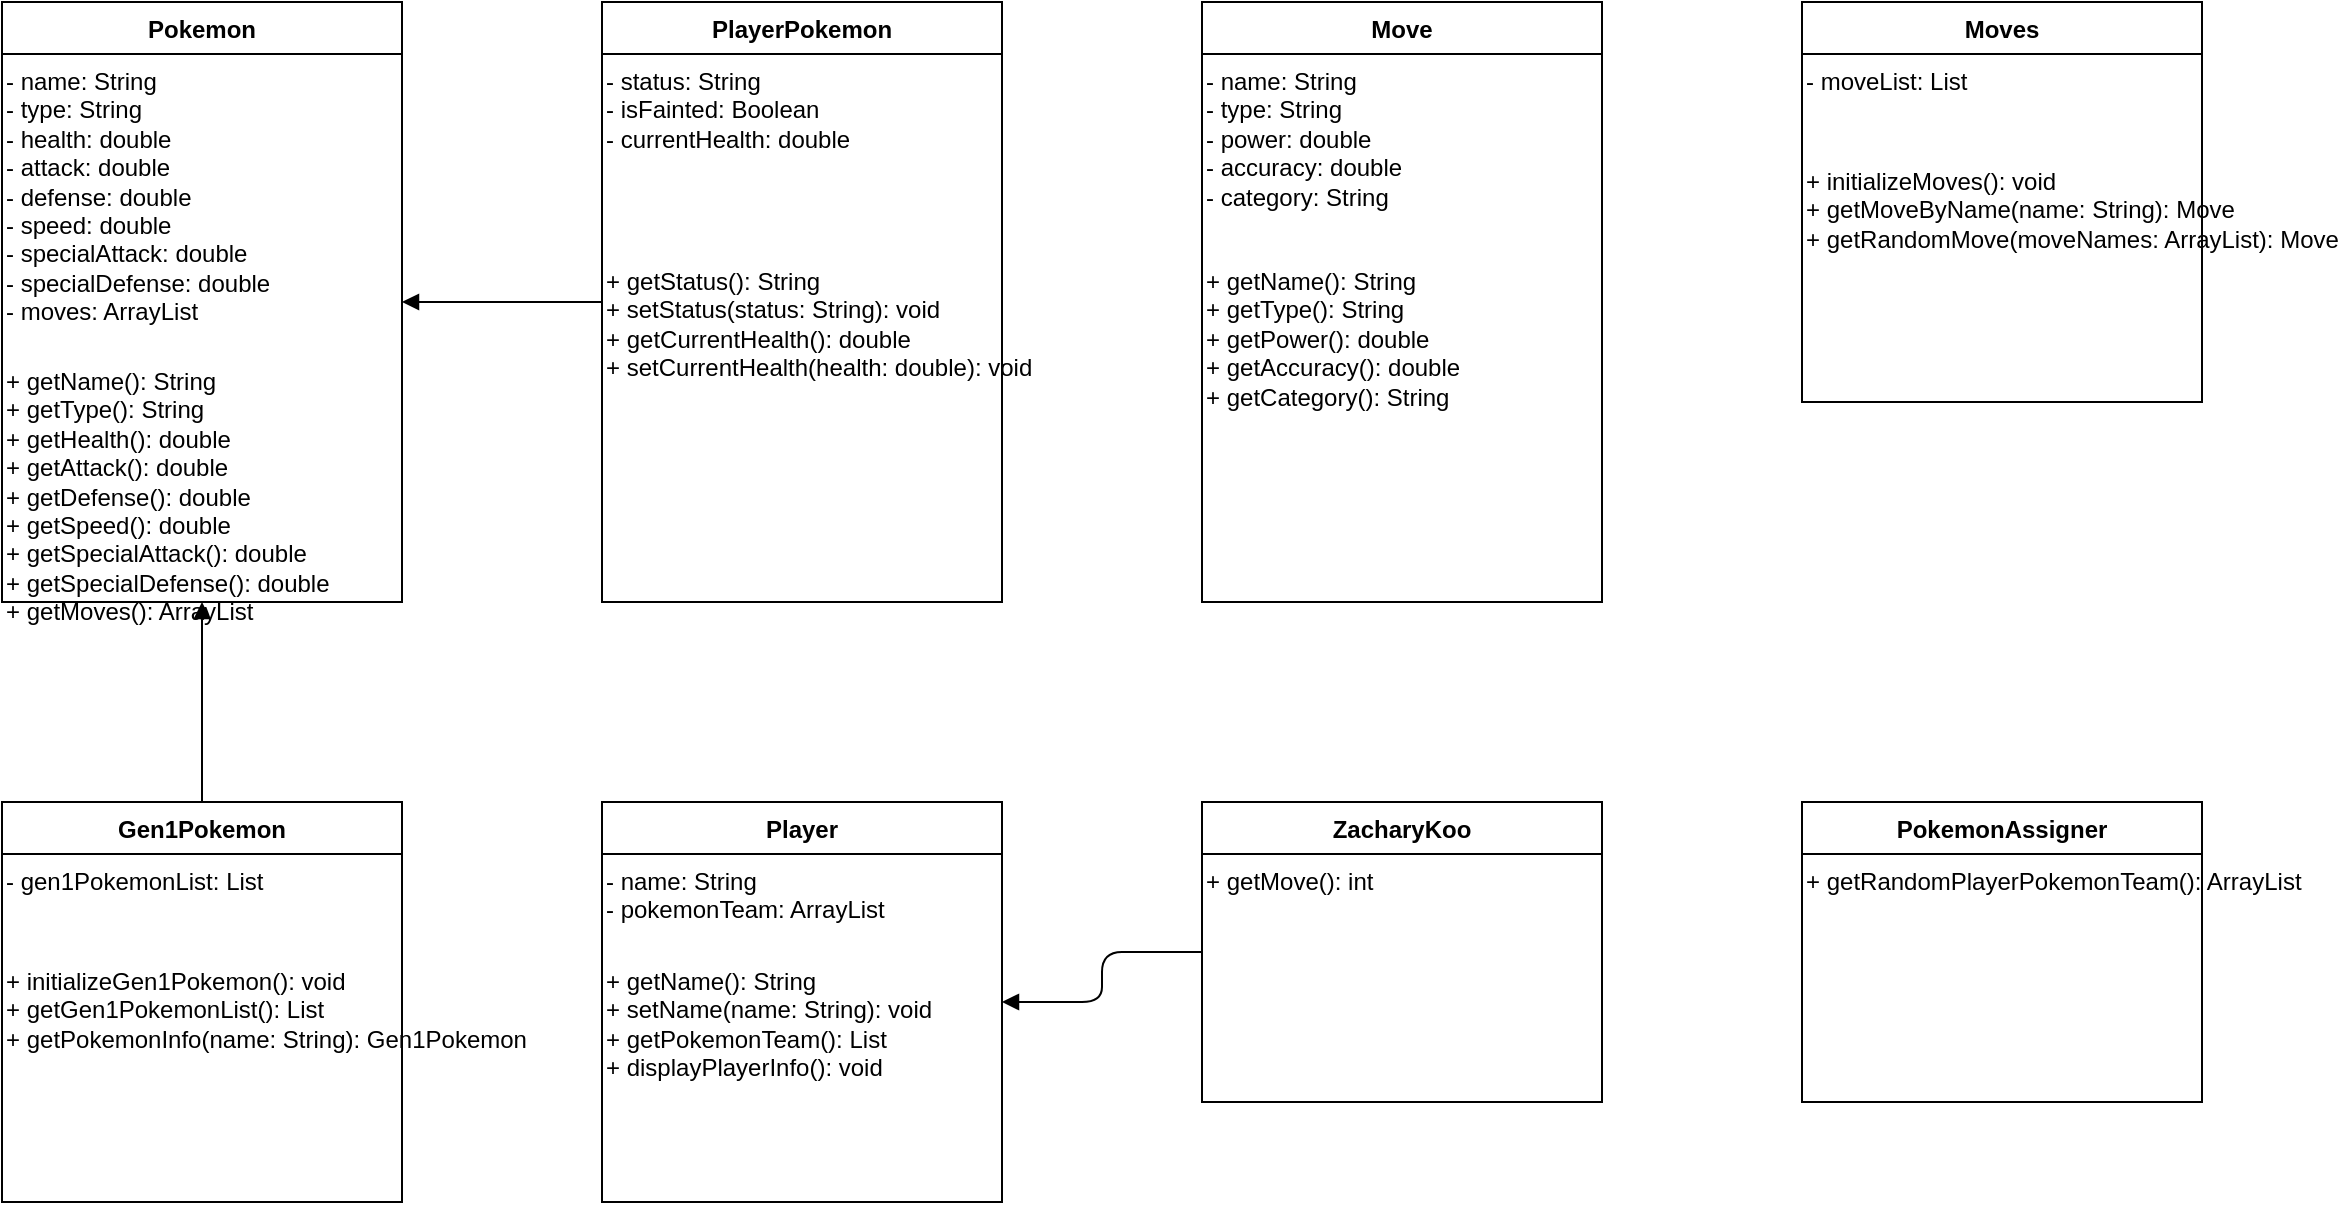 <mxfile version="26.2.13">
  <diagram id="UMLDiagram" name="Pokemon UML">
    <mxGraphModel dx="1428" dy="777" grid="1" gridSize="10" guides="1" tooltips="1" connect="1" arrows="1" fold="1" page="1" pageScale="1" pageWidth="827" pageHeight="1169" math="0" shadow="0">
      <root>
        <mxCell id="0" />
        <mxCell id="1" parent="0" />
        
        <!-- Pokemon Class -->
        <mxCell id="Pokemon" value="Pokemon" style="swimlane;fontStyle=1;align=center;verticalAlign=top;childLayout=stackLayout;horizontal=1;startSize=26;" vertex="1" parent="1">
          <mxGeometry x="100" y="100" width="200" height="300" as="geometry" />
        </mxCell>
        <mxCell id="PokemonAttributes" value="- name: String&#xa;- type: String&#xa;- health: double&#xa;- attack: double&#xa;- defense: double&#xa;- speed: double&#xa;- specialAttack: double&#xa;- specialDefense: double&#xa;- moves: ArrayList&lt;String&gt;" style="text;html=1;" vertex="1" parent="Pokemon">
          <mxGeometry y="26" width="200" height="150" as="geometry" />
        </mxCell>
        <mxCell id="PokemonMethods" value="+ getName(): String&#xa;+ getType(): String&#xa;+ getHealth(): double&#xa;+ getAttack(): double&#xa;+ getDefense(): double&#xa;+ getSpeed(): double&#xa;+ getSpecialAttack(): double&#xa;+ getSpecialDefense(): double&#xa;+ getMoves(): ArrayList&lt;String&gt;" style="text;html=1;" vertex="1" parent="Pokemon">
          <mxGeometry y="176" width="200" height="124" as="geometry" />
        </mxCell>
        
        <!-- PlayerPokemon Class -->
        <mxCell id="PlayerPokemon" value="PlayerPokemon" style="swimlane;fontStyle=1;align=center;verticalAlign=top;childLayout=stackLayout;horizontal=1;startSize=26;" vertex="1" parent="1">
          <mxGeometry x="400" y="100" width="200" height="300" as="geometry" />
        </mxCell>
        <mxCell id="PlayerPokemonAttributes" value="- status: String&#xa;- isFainted: Boolean&#xa;- currentHealth: double" style="text;html=1;" vertex="1" parent="PlayerPokemon">
          <mxGeometry y="26" width="200" height="100" as="geometry" />
        </mxCell>
        <mxCell id="PlayerPokemonMethods" value="+ getStatus(): String&#xa;+ setStatus(status: String): void&#xa;+ getCurrentHealth(): double&#xa;+ setCurrentHealth(health: double): void" style="text;html=1;" vertex="1" parent="PlayerPokemon">
          <mxGeometry y="126" width="200" height="150" as="geometry" />
        </mxCell>
        <mxCell id="Inheritance1" style="edgeStyle=orthogonalEdgeStyle;endArrow=block;html=1;" edge="1" parent="1" source="PlayerPokemon" target="Pokemon">
          <mxGeometry relative="1" as="geometry" />
        </mxCell>
        
        <!-- Move Class -->
        <mxCell id="Move" value="Move" style="swimlane;fontStyle=1;align=center;verticalAlign=top;childLayout=stackLayout;horizontal=1;startSize=26;" vertex="1" parent="1">
          <mxGeometry x="700" y="100" width="200" height="300" as="geometry" />
        </mxCell>
        <mxCell id="MoveAttributes" value="- name: String&#xa;- type: String&#xa;- power: double&#xa;- accuracy: double&#xa;- category: String" style="text;html=1;" vertex="1" parent="Move">
          <mxGeometry y="26" width="200" height="100" as="geometry" />
        </mxCell>
        <mxCell id="MoveMethods" value="+ getName(): String&#xa;+ getType(): String&#xa;+ getPower(): double&#xa;+ getAccuracy(): double&#xa;+ getCategory(): String" style="text;html=1;" vertex="1" parent="Move">
          <mxGeometry y="126" width="200" height="150" as="geometry" />
        </mxCell>
        
        <!-- Moves Class -->
        <mxCell id="Moves" value="Moves" style="swimlane;fontStyle=1;align=center;verticalAlign=top;childLayout=stackLayout;horizontal=1;startSize=26;" vertex="1" parent="1">
          <mxGeometry x="1000" y="100" width="200" height="200" as="geometry" />
        </mxCell>
        <mxCell id="MovesAttributes" value="- moveList: List&lt;Move&gt;" style="text;html=1;" vertex="1" parent="Moves">
          <mxGeometry y="26" width="200" height="50" as="geometry" />
        </mxCell>
        <mxCell id="MovesMethods" value="+ initializeMoves(): void&#xa;+ getMoveByName(name: String): Move&#xa;+ getRandomMove(moveNames: ArrayList&lt;String&gt;): Move" style="text;html=1;" vertex="1" parent="Moves">
          <mxGeometry y="76" width="200" height="100" as="geometry" />
        </mxCell>
        
        <!-- Gen1Pokemon Class -->
        <mxCell id="Gen1Pokemon" value="Gen1Pokemon" style="swimlane;fontStyle=1;align=center;verticalAlign=top;childLayout=stackLayout;horizontal=1;startSize=26;" vertex="1" parent="1">
          <mxGeometry x="100" y="500" width="200" height="200" as="geometry" />
        </mxCell>
        <mxCell id="Gen1PokemonAttributes" value="- gen1PokemonList: List&lt;Gen1Pokemon&gt;" style="text;html=1;" vertex="1" parent="Gen1Pokemon">
          <mxGeometry y="26" width="200" height="50" as="geometry" />
        </mxCell>
        <mxCell id="Gen1PokemonMethods" value="+ initializeGen1Pokemon(): void&#xa;+ getGen1PokemonList(): List&lt;Gen1Pokemon&gt;&#xa;+ getPokemonInfo(name: String): Gen1Pokemon" style="text;html=1;" vertex="1" parent="Gen1Pokemon">
          <mxGeometry y="76" width="200" height="100" as="geometry" />
        </mxCell>
        <mxCell id="Inheritance2" style="edgeStyle=orthogonalEdgeStyle;endArrow=block;html=1;" edge="1" parent="1" source="Gen1Pokemon" target="Pokemon">
          <mxGeometry relative="1" as="geometry" />
        </mxCell>
        
        <!-- Player Class -->
        <mxCell id="Player" value="Player" style="swimlane;fontStyle=1;align=center;verticalAlign=top;childLayout=stackLayout;horizontal=1;startSize=26;" vertex="1" parent="1">
          <mxGeometry x="400" y="500" width="200" height="200" as="geometry" />
        </mxCell>
        <mxCell id="PlayerAttributes" value="- name: String&#xa;- pokemonTeam: ArrayList&lt;PlayerPokemon&gt;" style="text;html=1;" vertex="1" parent="Player">
          <mxGeometry y="26" width="200" height="50" as="geometry" />
        </mxCell>
        <mxCell id="PlayerMethods" value="+ getName(): String&#xa;+ setName(name: String): void&#xa;+ getPokemonTeam(): List&lt;PlayerPokemon&gt;&#xa;+ displayPlayerInfo(): void" style="text;html=1;" vertex="1" parent="Player">
          <mxGeometry y="76" width="200" height="100" as="geometry" />
        </mxCell>
        
        <!-- ZacharyKoo Class -->
        <mxCell id="ZacharyKoo" value="ZacharyKoo" style="swimlane;fontStyle=1;align=center;verticalAlign=top;childLayout=stackLayout;horizontal=1;startSize=26;" vertex="1" parent="1">
          <mxGeometry x="700" y="500" width="200" height="150" as="geometry" />
        </mxCell>
        <mxCell id="ZacharyKooMethods" value="+ getMove(): int" style="text;html=1;" vertex="1" parent="ZacharyKoo">
          <mxGeometry y="26" width="200" height="50" as="geometry" />
        </mxCell>
        <mxCell id="Inheritance3" style="edgeStyle=orthogonalEdgeStyle;endArrow=block;html=1;" edge="1" parent="1" source="ZacharyKoo" target="Player">
          <mxGeometry relative="1" as="geometry" />
        </mxCell>
        
        <!-- PokemonAssigner Class -->
        <mxCell id="PokemonAssigner" value="PokemonAssigner" style="swimlane;fontStyle=1;align=center;verticalAlign=top;childLayout=stackLayout;horizontal=1;startSize=26;" vertex="1" parent="1">
          <mxGeometry x="1000" y="500" width="200" height="150" as="geometry" />
        </mxCell>
        <mxCell id="PokemonAssignerMethods" value="+ getRandomPlayerPokemonTeam(): ArrayList&lt;PlayerPokemon&gt;" style="text;html=1;" vertex="1" parent="PokemonAssigner">
          <mxGeometry y="26" width="200" height="50" as="geometry" />
        </mxCell>
      </root>
    </mxGraphModel>
  </diagram>
</mxfile>